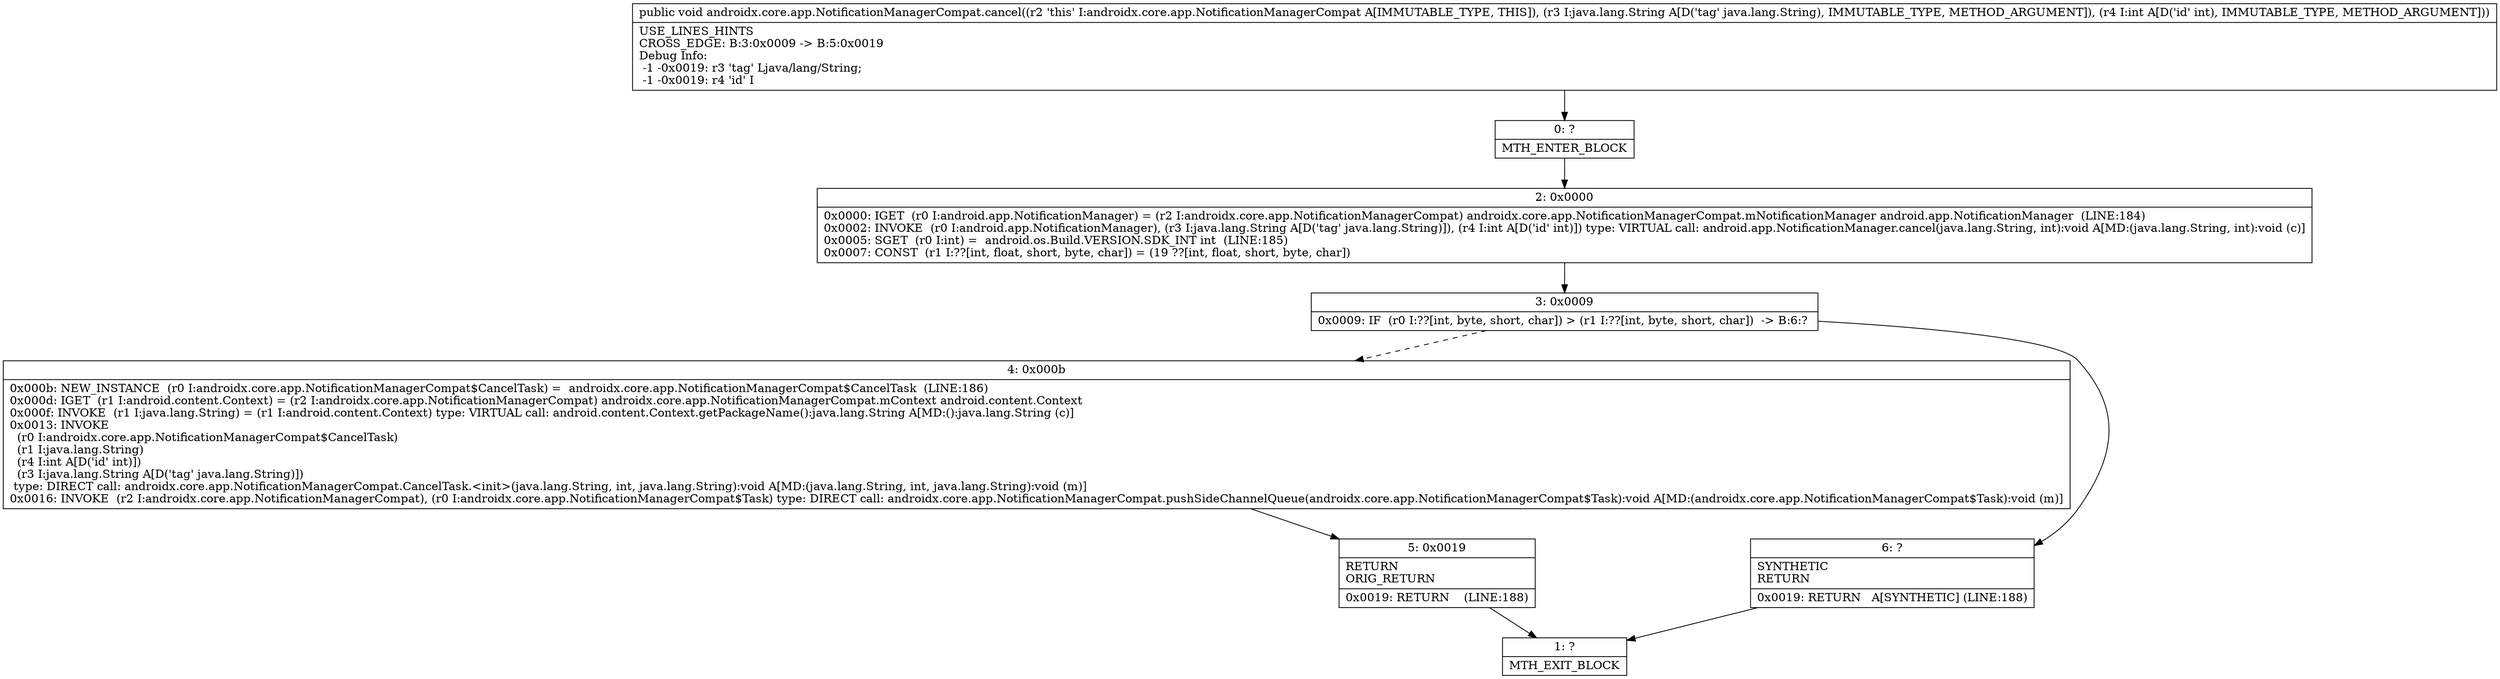 digraph "CFG forandroidx.core.app.NotificationManagerCompat.cancel(Ljava\/lang\/String;I)V" {
Node_0 [shape=record,label="{0\:\ ?|MTH_ENTER_BLOCK\l}"];
Node_2 [shape=record,label="{2\:\ 0x0000|0x0000: IGET  (r0 I:android.app.NotificationManager) = (r2 I:androidx.core.app.NotificationManagerCompat) androidx.core.app.NotificationManagerCompat.mNotificationManager android.app.NotificationManager  (LINE:184)\l0x0002: INVOKE  (r0 I:android.app.NotificationManager), (r3 I:java.lang.String A[D('tag' java.lang.String)]), (r4 I:int A[D('id' int)]) type: VIRTUAL call: android.app.NotificationManager.cancel(java.lang.String, int):void A[MD:(java.lang.String, int):void (c)]\l0x0005: SGET  (r0 I:int) =  android.os.Build.VERSION.SDK_INT int  (LINE:185)\l0x0007: CONST  (r1 I:??[int, float, short, byte, char]) = (19 ??[int, float, short, byte, char]) \l}"];
Node_3 [shape=record,label="{3\:\ 0x0009|0x0009: IF  (r0 I:??[int, byte, short, char]) \> (r1 I:??[int, byte, short, char])  \-\> B:6:? \l}"];
Node_4 [shape=record,label="{4\:\ 0x000b|0x000b: NEW_INSTANCE  (r0 I:androidx.core.app.NotificationManagerCompat$CancelTask) =  androidx.core.app.NotificationManagerCompat$CancelTask  (LINE:186)\l0x000d: IGET  (r1 I:android.content.Context) = (r2 I:androidx.core.app.NotificationManagerCompat) androidx.core.app.NotificationManagerCompat.mContext android.content.Context \l0x000f: INVOKE  (r1 I:java.lang.String) = (r1 I:android.content.Context) type: VIRTUAL call: android.content.Context.getPackageName():java.lang.String A[MD:():java.lang.String (c)]\l0x0013: INVOKE  \l  (r0 I:androidx.core.app.NotificationManagerCompat$CancelTask)\l  (r1 I:java.lang.String)\l  (r4 I:int A[D('id' int)])\l  (r3 I:java.lang.String A[D('tag' java.lang.String)])\l type: DIRECT call: androidx.core.app.NotificationManagerCompat.CancelTask.\<init\>(java.lang.String, int, java.lang.String):void A[MD:(java.lang.String, int, java.lang.String):void (m)]\l0x0016: INVOKE  (r2 I:androidx.core.app.NotificationManagerCompat), (r0 I:androidx.core.app.NotificationManagerCompat$Task) type: DIRECT call: androidx.core.app.NotificationManagerCompat.pushSideChannelQueue(androidx.core.app.NotificationManagerCompat$Task):void A[MD:(androidx.core.app.NotificationManagerCompat$Task):void (m)]\l}"];
Node_5 [shape=record,label="{5\:\ 0x0019|RETURN\lORIG_RETURN\l|0x0019: RETURN    (LINE:188)\l}"];
Node_1 [shape=record,label="{1\:\ ?|MTH_EXIT_BLOCK\l}"];
Node_6 [shape=record,label="{6\:\ ?|SYNTHETIC\lRETURN\l|0x0019: RETURN   A[SYNTHETIC] (LINE:188)\l}"];
MethodNode[shape=record,label="{public void androidx.core.app.NotificationManagerCompat.cancel((r2 'this' I:androidx.core.app.NotificationManagerCompat A[IMMUTABLE_TYPE, THIS]), (r3 I:java.lang.String A[D('tag' java.lang.String), IMMUTABLE_TYPE, METHOD_ARGUMENT]), (r4 I:int A[D('id' int), IMMUTABLE_TYPE, METHOD_ARGUMENT]))  | USE_LINES_HINTS\lCROSS_EDGE: B:3:0x0009 \-\> B:5:0x0019\lDebug Info:\l  \-1 \-0x0019: r3 'tag' Ljava\/lang\/String;\l  \-1 \-0x0019: r4 'id' I\l}"];
MethodNode -> Node_0;Node_0 -> Node_2;
Node_2 -> Node_3;
Node_3 -> Node_4[style=dashed];
Node_3 -> Node_6;
Node_4 -> Node_5;
Node_5 -> Node_1;
Node_6 -> Node_1;
}


